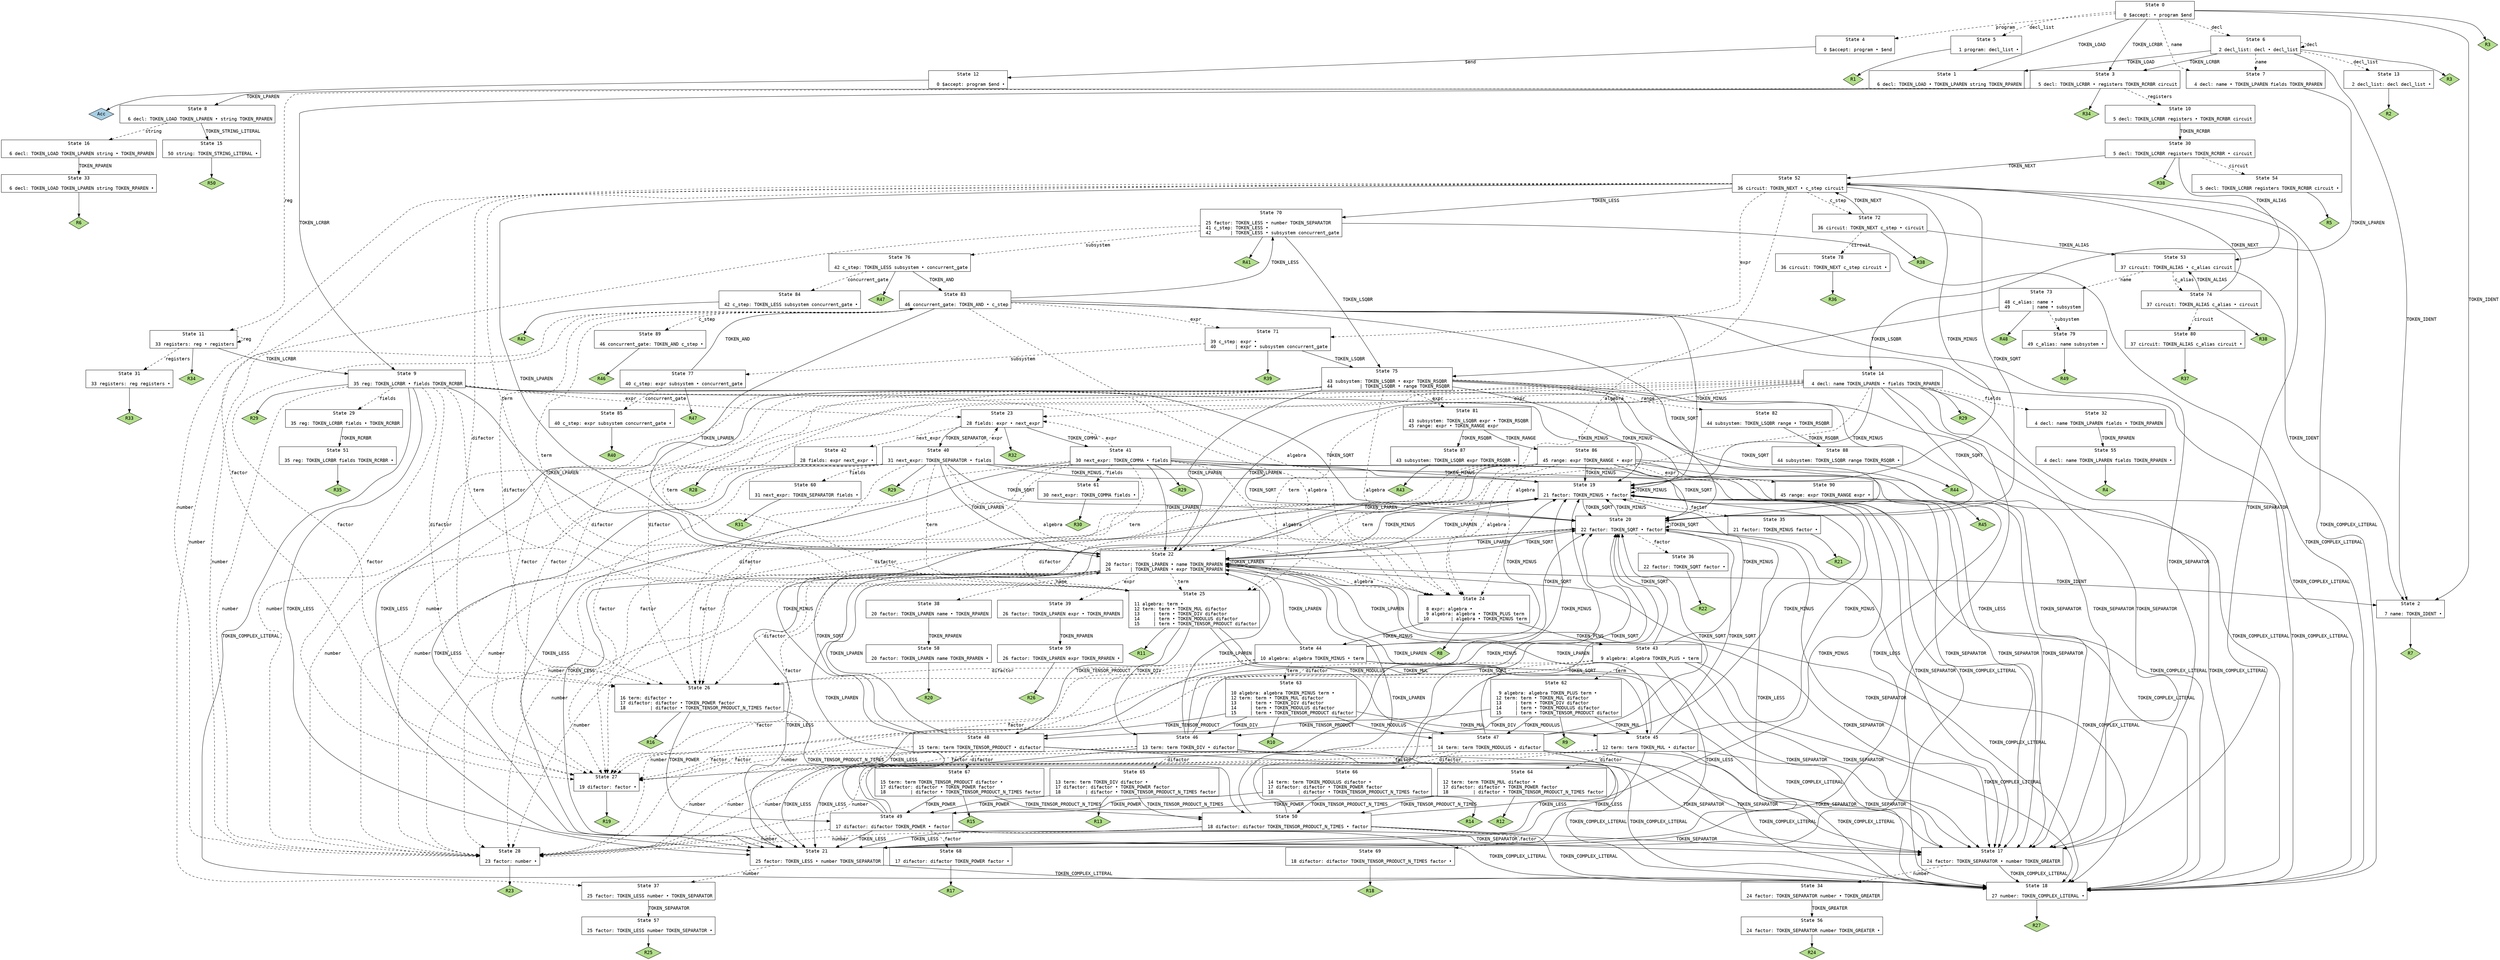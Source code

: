 // Generated by GNU Bison 3.8.2.
// Report bugs to <bug-bison@gnu.org>.
// Home page: <https://www.gnu.org/software/bison/>.

digraph "q_assembly/parser/parser.y"
{
  node [fontname = courier, shape = box, colorscheme = paired6]
  edge [fontname = courier]

  0 [label="State 0\n\l  0 $accept: • program $end\l"]
  0 -> 1 [style=solid label="TOKEN_LOAD"]
  0 -> 2 [style=solid label="TOKEN_IDENT"]
  0 -> 3 [style=solid label="TOKEN_LCRBR"]
  0 -> 4 [style=dashed label="program"]
  0 -> 5 [style=dashed label="decl_list"]
  0 -> 6 [style=dashed label="decl"]
  0 -> 7 [style=dashed label="name"]
  0 -> "0R3" [style=solid]
 "0R3" [label="R3", fillcolor=3, shape=diamond, style=filled]
  1 [label="State 1\n\l  6 decl: TOKEN_LOAD • TOKEN_LPAREN string TOKEN_RPAREN\l"]
  1 -> 8 [style=solid label="TOKEN_LPAREN"]
  2 [label="State 2\n\l  7 name: TOKEN_IDENT •\l"]
  2 -> "2R7" [style=solid]
 "2R7" [label="R7", fillcolor=3, shape=diamond, style=filled]
  3 [label="State 3\n\l  5 decl: TOKEN_LCRBR • registers TOKEN_RCRBR circuit\l"]
  3 -> 9 [style=solid label="TOKEN_LCRBR"]
  3 -> 10 [style=dashed label="registers"]
  3 -> 11 [style=dashed label="reg"]
  3 -> "3R34" [style=solid]
 "3R34" [label="R34", fillcolor=3, shape=diamond, style=filled]
  4 [label="State 4\n\l  0 $accept: program • $end\l"]
  4 -> 12 [style=solid label="$end"]
  5 [label="State 5\n\l  1 program: decl_list •\l"]
  5 -> "5R1" [style=solid]
 "5R1" [label="R1", fillcolor=3, shape=diamond, style=filled]
  6 [label="State 6\n\l  2 decl_list: decl • decl_list\l"]
  6 -> 1 [style=solid label="TOKEN_LOAD"]
  6 -> 2 [style=solid label="TOKEN_IDENT"]
  6 -> 3 [style=solid label="TOKEN_LCRBR"]
  6 -> 13 [style=dashed label="decl_list"]
  6 -> 6 [style=dashed label="decl"]
  6 -> 7 [style=dashed label="name"]
  6 -> "6R3" [style=solid]
 "6R3" [label="R3", fillcolor=3, shape=diamond, style=filled]
  7 [label="State 7\n\l  4 decl: name • TOKEN_LPAREN fields TOKEN_RPAREN\l"]
  7 -> 14 [style=solid label="TOKEN_LPAREN"]
  8 [label="State 8\n\l  6 decl: TOKEN_LOAD TOKEN_LPAREN • string TOKEN_RPAREN\l"]
  8 -> 15 [style=solid label="TOKEN_STRING_LITERAL"]
  8 -> 16 [style=dashed label="string"]
  9 [label="State 9\n\l 35 reg: TOKEN_LCRBR • fields TOKEN_RCRBR\l"]
  9 -> 17 [style=solid label="TOKEN_SEPARATOR"]
  9 -> 18 [style=solid label="TOKEN_COMPLEX_LITERAL"]
  9 -> 19 [style=solid label="TOKEN_MINUS"]
  9 -> 20 [style=solid label="TOKEN_SQRT"]
  9 -> 21 [style=solid label="TOKEN_LESS"]
  9 -> 22 [style=solid label="TOKEN_LPAREN"]
  9 -> 23 [style=dashed label="expr"]
  9 -> 24 [style=dashed label="algebra"]
  9 -> 25 [style=dashed label="term"]
  9 -> 26 [style=dashed label="difactor"]
  9 -> 27 [style=dashed label="factor"]
  9 -> 28 [style=dashed label="number"]
  9 -> 29 [style=dashed label="fields"]
  9 -> "9R29" [style=solid]
 "9R29" [label="R29", fillcolor=3, shape=diamond, style=filled]
  10 [label="State 10\n\l  5 decl: TOKEN_LCRBR registers • TOKEN_RCRBR circuit\l"]
  10 -> 30 [style=solid label="TOKEN_RCRBR"]
  11 [label="State 11\n\l 33 registers: reg • registers\l"]
  11 -> 9 [style=solid label="TOKEN_LCRBR"]
  11 -> 31 [style=dashed label="registers"]
  11 -> 11 [style=dashed label="reg"]
  11 -> "11R34" [style=solid]
 "11R34" [label="R34", fillcolor=3, shape=diamond, style=filled]
  12 [label="State 12\n\l  0 $accept: program $end •\l"]
  12 -> "12R0" [style=solid]
 "12R0" [label="Acc", fillcolor=1, shape=diamond, style=filled]
  13 [label="State 13\n\l  2 decl_list: decl decl_list •\l"]
  13 -> "13R2" [style=solid]
 "13R2" [label="R2", fillcolor=3, shape=diamond, style=filled]
  14 [label="State 14\n\l  4 decl: name TOKEN_LPAREN • fields TOKEN_RPAREN\l"]
  14 -> 17 [style=solid label="TOKEN_SEPARATOR"]
  14 -> 18 [style=solid label="TOKEN_COMPLEX_LITERAL"]
  14 -> 19 [style=solid label="TOKEN_MINUS"]
  14 -> 20 [style=solid label="TOKEN_SQRT"]
  14 -> 21 [style=solid label="TOKEN_LESS"]
  14 -> 22 [style=solid label="TOKEN_LPAREN"]
  14 -> 23 [style=dashed label="expr"]
  14 -> 24 [style=dashed label="algebra"]
  14 -> 25 [style=dashed label="term"]
  14 -> 26 [style=dashed label="difactor"]
  14 -> 27 [style=dashed label="factor"]
  14 -> 28 [style=dashed label="number"]
  14 -> 32 [style=dashed label="fields"]
  14 -> "14R29" [style=solid]
 "14R29" [label="R29", fillcolor=3, shape=diamond, style=filled]
  15 [label="State 15\n\l 50 string: TOKEN_STRING_LITERAL •\l"]
  15 -> "15R50" [style=solid]
 "15R50" [label="R50", fillcolor=3, shape=diamond, style=filled]
  16 [label="State 16\n\l  6 decl: TOKEN_LOAD TOKEN_LPAREN string • TOKEN_RPAREN\l"]
  16 -> 33 [style=solid label="TOKEN_RPAREN"]
  17 [label="State 17\n\l 24 factor: TOKEN_SEPARATOR • number TOKEN_GREATER\l"]
  17 -> 18 [style=solid label="TOKEN_COMPLEX_LITERAL"]
  17 -> 34 [style=dashed label="number"]
  18 [label="State 18\n\l 27 number: TOKEN_COMPLEX_LITERAL •\l"]
  18 -> "18R27" [style=solid]
 "18R27" [label="R27", fillcolor=3, shape=diamond, style=filled]
  19 [label="State 19\n\l 21 factor: TOKEN_MINUS • factor\l"]
  19 -> 17 [style=solid label="TOKEN_SEPARATOR"]
  19 -> 18 [style=solid label="TOKEN_COMPLEX_LITERAL"]
  19 -> 19 [style=solid label="TOKEN_MINUS"]
  19 -> 20 [style=solid label="TOKEN_SQRT"]
  19 -> 21 [style=solid label="TOKEN_LESS"]
  19 -> 22 [style=solid label="TOKEN_LPAREN"]
  19 -> 35 [style=dashed label="factor"]
  19 -> 28 [style=dashed label="number"]
  20 [label="State 20\n\l 22 factor: TOKEN_SQRT • factor\l"]
  20 -> 17 [style=solid label="TOKEN_SEPARATOR"]
  20 -> 18 [style=solid label="TOKEN_COMPLEX_LITERAL"]
  20 -> 19 [style=solid label="TOKEN_MINUS"]
  20 -> 20 [style=solid label="TOKEN_SQRT"]
  20 -> 21 [style=solid label="TOKEN_LESS"]
  20 -> 22 [style=solid label="TOKEN_LPAREN"]
  20 -> 36 [style=dashed label="factor"]
  20 -> 28 [style=dashed label="number"]
  21 [label="State 21\n\l 25 factor: TOKEN_LESS • number TOKEN_SEPARATOR\l"]
  21 -> 18 [style=solid label="TOKEN_COMPLEX_LITERAL"]
  21 -> 37 [style=dashed label="number"]
  22 [label="State 22\n\l 20 factor: TOKEN_LPAREN • name TOKEN_RPAREN\l 26       | TOKEN_LPAREN • expr TOKEN_RPAREN\l"]
  22 -> 17 [style=solid label="TOKEN_SEPARATOR"]
  22 -> 18 [style=solid label="TOKEN_COMPLEX_LITERAL"]
  22 -> 2 [style=solid label="TOKEN_IDENT"]
  22 -> 19 [style=solid label="TOKEN_MINUS"]
  22 -> 20 [style=solid label="TOKEN_SQRT"]
  22 -> 21 [style=solid label="TOKEN_LESS"]
  22 -> 22 [style=solid label="TOKEN_LPAREN"]
  22 -> 38 [style=dashed label="name"]
  22 -> 39 [style=dashed label="expr"]
  22 -> 24 [style=dashed label="algebra"]
  22 -> 25 [style=dashed label="term"]
  22 -> 26 [style=dashed label="difactor"]
  22 -> 27 [style=dashed label="factor"]
  22 -> 28 [style=dashed label="number"]
  23 [label="State 23\n\l 28 fields: expr • next_expr\l"]
  23 -> 40 [style=solid label="TOKEN_SEPARATOR"]
  23 -> 41 [style=solid label="TOKEN_COMMA"]
  23 -> 42 [style=dashed label="next_expr"]
  23 -> "23R32" [style=solid]
 "23R32" [label="R32", fillcolor=3, shape=diamond, style=filled]
  24 [label="State 24\n\l  8 expr: algebra •\l  9 algebra: algebra • TOKEN_PLUS term\l 10        | algebra • TOKEN_MINUS term\l"]
  24 -> 43 [style=solid label="TOKEN_PLUS"]
  24 -> 44 [style=solid label="TOKEN_MINUS"]
  24 -> "24R8" [style=solid]
 "24R8" [label="R8", fillcolor=3, shape=diamond, style=filled]
  25 [label="State 25\n\l 11 algebra: term •\l 12 term: term • TOKEN_MUL difactor\l 13     | term • TOKEN_DIV difactor\l 14     | term • TOKEN_MODULUS difactor\l 15     | term • TOKEN_TENSOR_PRODUCT difactor\l"]
  25 -> 45 [style=solid label="TOKEN_MUL"]
  25 -> 46 [style=solid label="TOKEN_DIV"]
  25 -> 47 [style=solid label="TOKEN_MODULUS"]
  25 -> 48 [style=solid label="TOKEN_TENSOR_PRODUCT"]
  25 -> "25R11" [style=solid]
 "25R11" [label="R11", fillcolor=3, shape=diamond, style=filled]
  26 [label="State 26\n\l 16 term: difactor •\l 17 difactor: difactor • TOKEN_POWER factor\l 18         | difactor • TOKEN_TENSOR_PRODUCT_N_TIMES factor\l"]
  26 -> 49 [style=solid label="TOKEN_POWER"]
  26 -> 50 [style=solid label="TOKEN_TENSOR_PRODUCT_N_TIMES"]
  26 -> "26R16" [style=solid]
 "26R16" [label="R16", fillcolor=3, shape=diamond, style=filled]
  27 [label="State 27\n\l 19 difactor: factor •\l"]
  27 -> "27R19" [style=solid]
 "27R19" [label="R19", fillcolor=3, shape=diamond, style=filled]
  28 [label="State 28\n\l 23 factor: number •\l"]
  28 -> "28R23" [style=solid]
 "28R23" [label="R23", fillcolor=3, shape=diamond, style=filled]
  29 [label="State 29\n\l 35 reg: TOKEN_LCRBR fields • TOKEN_RCRBR\l"]
  29 -> 51 [style=solid label="TOKEN_RCRBR"]
  30 [label="State 30\n\l  5 decl: TOKEN_LCRBR registers TOKEN_RCRBR • circuit\l"]
  30 -> 52 [style=solid label="TOKEN_NEXT"]
  30 -> 53 [style=solid label="TOKEN_ALIAS"]
  30 -> 54 [style=dashed label="circuit"]
  30 -> "30R38" [style=solid]
 "30R38" [label="R38", fillcolor=3, shape=diamond, style=filled]
  31 [label="State 31\n\l 33 registers: reg registers •\l"]
  31 -> "31R33" [style=solid]
 "31R33" [label="R33", fillcolor=3, shape=diamond, style=filled]
  32 [label="State 32\n\l  4 decl: name TOKEN_LPAREN fields • TOKEN_RPAREN\l"]
  32 -> 55 [style=solid label="TOKEN_RPAREN"]
  33 [label="State 33\n\l  6 decl: TOKEN_LOAD TOKEN_LPAREN string TOKEN_RPAREN •\l"]
  33 -> "33R6" [style=solid]
 "33R6" [label="R6", fillcolor=3, shape=diamond, style=filled]
  34 [label="State 34\n\l 24 factor: TOKEN_SEPARATOR number • TOKEN_GREATER\l"]
  34 -> 56 [style=solid label="TOKEN_GREATER"]
  35 [label="State 35\n\l 21 factor: TOKEN_MINUS factor •\l"]
  35 -> "35R21" [style=solid]
 "35R21" [label="R21", fillcolor=3, shape=diamond, style=filled]
  36 [label="State 36\n\l 22 factor: TOKEN_SQRT factor •\l"]
  36 -> "36R22" [style=solid]
 "36R22" [label="R22", fillcolor=3, shape=diamond, style=filled]
  37 [label="State 37\n\l 25 factor: TOKEN_LESS number • TOKEN_SEPARATOR\l"]
  37 -> 57 [style=solid label="TOKEN_SEPARATOR"]
  38 [label="State 38\n\l 20 factor: TOKEN_LPAREN name • TOKEN_RPAREN\l"]
  38 -> 58 [style=solid label="TOKEN_RPAREN"]
  39 [label="State 39\n\l 26 factor: TOKEN_LPAREN expr • TOKEN_RPAREN\l"]
  39 -> 59 [style=solid label="TOKEN_RPAREN"]
  40 [label="State 40\n\l 31 next_expr: TOKEN_SEPARATOR • fields\l"]
  40 -> 17 [style=solid label="TOKEN_SEPARATOR"]
  40 -> 18 [style=solid label="TOKEN_COMPLEX_LITERAL"]
  40 -> 19 [style=solid label="TOKEN_MINUS"]
  40 -> 20 [style=solid label="TOKEN_SQRT"]
  40 -> 21 [style=solid label="TOKEN_LESS"]
  40 -> 22 [style=solid label="TOKEN_LPAREN"]
  40 -> 23 [style=dashed label="expr"]
  40 -> 24 [style=dashed label="algebra"]
  40 -> 25 [style=dashed label="term"]
  40 -> 26 [style=dashed label="difactor"]
  40 -> 27 [style=dashed label="factor"]
  40 -> 28 [style=dashed label="number"]
  40 -> 60 [style=dashed label="fields"]
  40 -> "40R29" [style=solid]
 "40R29" [label="R29", fillcolor=3, shape=diamond, style=filled]
  41 [label="State 41\n\l 30 next_expr: TOKEN_COMMA • fields\l"]
  41 -> 17 [style=solid label="TOKEN_SEPARATOR"]
  41 -> 18 [style=solid label="TOKEN_COMPLEX_LITERAL"]
  41 -> 19 [style=solid label="TOKEN_MINUS"]
  41 -> 20 [style=solid label="TOKEN_SQRT"]
  41 -> 21 [style=solid label="TOKEN_LESS"]
  41 -> 22 [style=solid label="TOKEN_LPAREN"]
  41 -> 23 [style=dashed label="expr"]
  41 -> 24 [style=dashed label="algebra"]
  41 -> 25 [style=dashed label="term"]
  41 -> 26 [style=dashed label="difactor"]
  41 -> 27 [style=dashed label="factor"]
  41 -> 28 [style=dashed label="number"]
  41 -> 61 [style=dashed label="fields"]
  41 -> "41R29" [style=solid]
 "41R29" [label="R29", fillcolor=3, shape=diamond, style=filled]
  42 [label="State 42\n\l 28 fields: expr next_expr •\l"]
  42 -> "42R28" [style=solid]
 "42R28" [label="R28", fillcolor=3, shape=diamond, style=filled]
  43 [label="State 43\n\l  9 algebra: algebra TOKEN_PLUS • term\l"]
  43 -> 17 [style=solid label="TOKEN_SEPARATOR"]
  43 -> 18 [style=solid label="TOKEN_COMPLEX_LITERAL"]
  43 -> 19 [style=solid label="TOKEN_MINUS"]
  43 -> 20 [style=solid label="TOKEN_SQRT"]
  43 -> 21 [style=solid label="TOKEN_LESS"]
  43 -> 22 [style=solid label="TOKEN_LPAREN"]
  43 -> 62 [style=dashed label="term"]
  43 -> 26 [style=dashed label="difactor"]
  43 -> 27 [style=dashed label="factor"]
  43 -> 28 [style=dashed label="number"]
  44 [label="State 44\n\l 10 algebra: algebra TOKEN_MINUS • term\l"]
  44 -> 17 [style=solid label="TOKEN_SEPARATOR"]
  44 -> 18 [style=solid label="TOKEN_COMPLEX_LITERAL"]
  44 -> 19 [style=solid label="TOKEN_MINUS"]
  44 -> 20 [style=solid label="TOKEN_SQRT"]
  44 -> 21 [style=solid label="TOKEN_LESS"]
  44 -> 22 [style=solid label="TOKEN_LPAREN"]
  44 -> 63 [style=dashed label="term"]
  44 -> 26 [style=dashed label="difactor"]
  44 -> 27 [style=dashed label="factor"]
  44 -> 28 [style=dashed label="number"]
  45 [label="State 45\n\l 12 term: term TOKEN_MUL • difactor\l"]
  45 -> 17 [style=solid label="TOKEN_SEPARATOR"]
  45 -> 18 [style=solid label="TOKEN_COMPLEX_LITERAL"]
  45 -> 19 [style=solid label="TOKEN_MINUS"]
  45 -> 20 [style=solid label="TOKEN_SQRT"]
  45 -> 21 [style=solid label="TOKEN_LESS"]
  45 -> 22 [style=solid label="TOKEN_LPAREN"]
  45 -> 64 [style=dashed label="difactor"]
  45 -> 27 [style=dashed label="factor"]
  45 -> 28 [style=dashed label="number"]
  46 [label="State 46\n\l 13 term: term TOKEN_DIV • difactor\l"]
  46 -> 17 [style=solid label="TOKEN_SEPARATOR"]
  46 -> 18 [style=solid label="TOKEN_COMPLEX_LITERAL"]
  46 -> 19 [style=solid label="TOKEN_MINUS"]
  46 -> 20 [style=solid label="TOKEN_SQRT"]
  46 -> 21 [style=solid label="TOKEN_LESS"]
  46 -> 22 [style=solid label="TOKEN_LPAREN"]
  46 -> 65 [style=dashed label="difactor"]
  46 -> 27 [style=dashed label="factor"]
  46 -> 28 [style=dashed label="number"]
  47 [label="State 47\n\l 14 term: term TOKEN_MODULUS • difactor\l"]
  47 -> 17 [style=solid label="TOKEN_SEPARATOR"]
  47 -> 18 [style=solid label="TOKEN_COMPLEX_LITERAL"]
  47 -> 19 [style=solid label="TOKEN_MINUS"]
  47 -> 20 [style=solid label="TOKEN_SQRT"]
  47 -> 21 [style=solid label="TOKEN_LESS"]
  47 -> 22 [style=solid label="TOKEN_LPAREN"]
  47 -> 66 [style=dashed label="difactor"]
  47 -> 27 [style=dashed label="factor"]
  47 -> 28 [style=dashed label="number"]
  48 [label="State 48\n\l 15 term: term TOKEN_TENSOR_PRODUCT • difactor\l"]
  48 -> 17 [style=solid label="TOKEN_SEPARATOR"]
  48 -> 18 [style=solid label="TOKEN_COMPLEX_LITERAL"]
  48 -> 19 [style=solid label="TOKEN_MINUS"]
  48 -> 20 [style=solid label="TOKEN_SQRT"]
  48 -> 21 [style=solid label="TOKEN_LESS"]
  48 -> 22 [style=solid label="TOKEN_LPAREN"]
  48 -> 67 [style=dashed label="difactor"]
  48 -> 27 [style=dashed label="factor"]
  48 -> 28 [style=dashed label="number"]
  49 [label="State 49\n\l 17 difactor: difactor TOKEN_POWER • factor\l"]
  49 -> 17 [style=solid label="TOKEN_SEPARATOR"]
  49 -> 18 [style=solid label="TOKEN_COMPLEX_LITERAL"]
  49 -> 19 [style=solid label="TOKEN_MINUS"]
  49 -> 20 [style=solid label="TOKEN_SQRT"]
  49 -> 21 [style=solid label="TOKEN_LESS"]
  49 -> 22 [style=solid label="TOKEN_LPAREN"]
  49 -> 68 [style=dashed label="factor"]
  49 -> 28 [style=dashed label="number"]
  50 [label="State 50\n\l 18 difactor: difactor TOKEN_TENSOR_PRODUCT_N_TIMES • factor\l"]
  50 -> 17 [style=solid label="TOKEN_SEPARATOR"]
  50 -> 18 [style=solid label="TOKEN_COMPLEX_LITERAL"]
  50 -> 19 [style=solid label="TOKEN_MINUS"]
  50 -> 20 [style=solid label="TOKEN_SQRT"]
  50 -> 21 [style=solid label="TOKEN_LESS"]
  50 -> 22 [style=solid label="TOKEN_LPAREN"]
  50 -> 69 [style=dashed label="factor"]
  50 -> 28 [style=dashed label="number"]
  51 [label="State 51\n\l 35 reg: TOKEN_LCRBR fields TOKEN_RCRBR •\l"]
  51 -> "51R35" [style=solid]
 "51R35" [label="R35", fillcolor=3, shape=diamond, style=filled]
  52 [label="State 52\n\l 36 circuit: TOKEN_NEXT • c_step circuit\l"]
  52 -> 17 [style=solid label="TOKEN_SEPARATOR"]
  52 -> 18 [style=solid label="TOKEN_COMPLEX_LITERAL"]
  52 -> 19 [style=solid label="TOKEN_MINUS"]
  52 -> 20 [style=solid label="TOKEN_SQRT"]
  52 -> 70 [style=solid label="TOKEN_LESS"]
  52 -> 22 [style=solid label="TOKEN_LPAREN"]
  52 -> 71 [style=dashed label="expr"]
  52 -> 24 [style=dashed label="algebra"]
  52 -> 25 [style=dashed label="term"]
  52 -> 26 [style=dashed label="difactor"]
  52 -> 27 [style=dashed label="factor"]
  52 -> 28 [style=dashed label="number"]
  52 -> 72 [style=dashed label="c_step"]
  53 [label="State 53\n\l 37 circuit: TOKEN_ALIAS • c_alias circuit\l"]
  53 -> 2 [style=solid label="TOKEN_IDENT"]
  53 -> 73 [style=dashed label="name"]
  53 -> 74 [style=dashed label="c_alias"]
  54 [label="State 54\n\l  5 decl: TOKEN_LCRBR registers TOKEN_RCRBR circuit •\l"]
  54 -> "54R5" [style=solid]
 "54R5" [label="R5", fillcolor=3, shape=diamond, style=filled]
  55 [label="State 55\n\l  4 decl: name TOKEN_LPAREN fields TOKEN_RPAREN •\l"]
  55 -> "55R4" [style=solid]
 "55R4" [label="R4", fillcolor=3, shape=diamond, style=filled]
  56 [label="State 56\n\l 24 factor: TOKEN_SEPARATOR number TOKEN_GREATER •\l"]
  56 -> "56R24" [style=solid]
 "56R24" [label="R24", fillcolor=3, shape=diamond, style=filled]
  57 [label="State 57\n\l 25 factor: TOKEN_LESS number TOKEN_SEPARATOR •\l"]
  57 -> "57R25" [style=solid]
 "57R25" [label="R25", fillcolor=3, shape=diamond, style=filled]
  58 [label="State 58\n\l 20 factor: TOKEN_LPAREN name TOKEN_RPAREN •\l"]
  58 -> "58R20" [style=solid]
 "58R20" [label="R20", fillcolor=3, shape=diamond, style=filled]
  59 [label="State 59\n\l 26 factor: TOKEN_LPAREN expr TOKEN_RPAREN •\l"]
  59 -> "59R26" [style=solid]
 "59R26" [label="R26", fillcolor=3, shape=diamond, style=filled]
  60 [label="State 60\n\l 31 next_expr: TOKEN_SEPARATOR fields •\l"]
  60 -> "60R31" [style=solid]
 "60R31" [label="R31", fillcolor=3, shape=diamond, style=filled]
  61 [label="State 61\n\l 30 next_expr: TOKEN_COMMA fields •\l"]
  61 -> "61R30" [style=solid]
 "61R30" [label="R30", fillcolor=3, shape=diamond, style=filled]
  62 [label="State 62\n\l  9 algebra: algebra TOKEN_PLUS term •\l 12 term: term • TOKEN_MUL difactor\l 13     | term • TOKEN_DIV difactor\l 14     | term • TOKEN_MODULUS difactor\l 15     | term • TOKEN_TENSOR_PRODUCT difactor\l"]
  62 -> 45 [style=solid label="TOKEN_MUL"]
  62 -> 46 [style=solid label="TOKEN_DIV"]
  62 -> 47 [style=solid label="TOKEN_MODULUS"]
  62 -> 48 [style=solid label="TOKEN_TENSOR_PRODUCT"]
  62 -> "62R9" [style=solid]
 "62R9" [label="R9", fillcolor=3, shape=diamond, style=filled]
  63 [label="State 63\n\l 10 algebra: algebra TOKEN_MINUS term •\l 12 term: term • TOKEN_MUL difactor\l 13     | term • TOKEN_DIV difactor\l 14     | term • TOKEN_MODULUS difactor\l 15     | term • TOKEN_TENSOR_PRODUCT difactor\l"]
  63 -> 45 [style=solid label="TOKEN_MUL"]
  63 -> 46 [style=solid label="TOKEN_DIV"]
  63 -> 47 [style=solid label="TOKEN_MODULUS"]
  63 -> 48 [style=solid label="TOKEN_TENSOR_PRODUCT"]
  63 -> "63R10" [style=solid]
 "63R10" [label="R10", fillcolor=3, shape=diamond, style=filled]
  64 [label="State 64\n\l 12 term: term TOKEN_MUL difactor •\l 17 difactor: difactor • TOKEN_POWER factor\l 18         | difactor • TOKEN_TENSOR_PRODUCT_N_TIMES factor\l"]
  64 -> 49 [style=solid label="TOKEN_POWER"]
  64 -> 50 [style=solid label="TOKEN_TENSOR_PRODUCT_N_TIMES"]
  64 -> "64R12" [style=solid]
 "64R12" [label="R12", fillcolor=3, shape=diamond, style=filled]
  65 [label="State 65\n\l 13 term: term TOKEN_DIV difactor •\l 17 difactor: difactor • TOKEN_POWER factor\l 18         | difactor • TOKEN_TENSOR_PRODUCT_N_TIMES factor\l"]
  65 -> 49 [style=solid label="TOKEN_POWER"]
  65 -> 50 [style=solid label="TOKEN_TENSOR_PRODUCT_N_TIMES"]
  65 -> "65R13" [style=solid]
 "65R13" [label="R13", fillcolor=3, shape=diamond, style=filled]
  66 [label="State 66\n\l 14 term: term TOKEN_MODULUS difactor •\l 17 difactor: difactor • TOKEN_POWER factor\l 18         | difactor • TOKEN_TENSOR_PRODUCT_N_TIMES factor\l"]
  66 -> 49 [style=solid label="TOKEN_POWER"]
  66 -> 50 [style=solid label="TOKEN_TENSOR_PRODUCT_N_TIMES"]
  66 -> "66R14" [style=solid]
 "66R14" [label="R14", fillcolor=3, shape=diamond, style=filled]
  67 [label="State 67\n\l 15 term: term TOKEN_TENSOR_PRODUCT difactor •\l 17 difactor: difactor • TOKEN_POWER factor\l 18         | difactor • TOKEN_TENSOR_PRODUCT_N_TIMES factor\l"]
  67 -> 49 [style=solid label="TOKEN_POWER"]
  67 -> 50 [style=solid label="TOKEN_TENSOR_PRODUCT_N_TIMES"]
  67 -> "67R15" [style=solid]
 "67R15" [label="R15", fillcolor=3, shape=diamond, style=filled]
  68 [label="State 68\n\l 17 difactor: difactor TOKEN_POWER factor •\l"]
  68 -> "68R17" [style=solid]
 "68R17" [label="R17", fillcolor=3, shape=diamond, style=filled]
  69 [label="State 69\n\l 18 difactor: difactor TOKEN_TENSOR_PRODUCT_N_TIMES factor •\l"]
  69 -> "69R18" [style=solid]
 "69R18" [label="R18", fillcolor=3, shape=diamond, style=filled]
  70 [label="State 70\n\l 25 factor: TOKEN_LESS • number TOKEN_SEPARATOR\l 41 c_step: TOKEN_LESS •\l 42       | TOKEN_LESS • subsystem concurrent_gate\l"]
  70 -> 18 [style=solid label="TOKEN_COMPLEX_LITERAL"]
  70 -> 75 [style=solid label="TOKEN_LSQBR"]
  70 -> 37 [style=dashed label="number"]
  70 -> 76 [style=dashed label="subsystem"]
  70 -> "70R41" [style=solid]
 "70R41" [label="R41", fillcolor=3, shape=diamond, style=filled]
  71 [label="State 71\n\l 39 c_step: expr •\l 40       | expr • subsystem concurrent_gate\l"]
  71 -> 75 [style=solid label="TOKEN_LSQBR"]
  71 -> 77 [style=dashed label="subsystem"]
  71 -> "71R39" [style=solid]
 "71R39" [label="R39", fillcolor=3, shape=diamond, style=filled]
  72 [label="State 72\n\l 36 circuit: TOKEN_NEXT c_step • circuit\l"]
  72 -> 52 [style=solid label="TOKEN_NEXT"]
  72 -> 53 [style=solid label="TOKEN_ALIAS"]
  72 -> 78 [style=dashed label="circuit"]
  72 -> "72R38" [style=solid]
 "72R38" [label="R38", fillcolor=3, shape=diamond, style=filled]
  73 [label="State 73\n\l 48 c_alias: name •\l 49        | name • subsystem\l"]
  73 -> 75 [style=solid label="TOKEN_LSQBR"]
  73 -> 79 [style=dashed label="subsystem"]
  73 -> "73R48" [style=solid]
 "73R48" [label="R48", fillcolor=3, shape=diamond, style=filled]
  74 [label="State 74\n\l 37 circuit: TOKEN_ALIAS c_alias • circuit\l"]
  74 -> 52 [style=solid label="TOKEN_NEXT"]
  74 -> 53 [style=solid label="TOKEN_ALIAS"]
  74 -> 80 [style=dashed label="circuit"]
  74 -> "74R38" [style=solid]
 "74R38" [label="R38", fillcolor=3, shape=diamond, style=filled]
  75 [label="State 75\n\l 43 subsystem: TOKEN_LSQBR • expr TOKEN_RSQBR\l 44          | TOKEN_LSQBR • range TOKEN_RSQBR\l"]
  75 -> 17 [style=solid label="TOKEN_SEPARATOR"]
  75 -> 18 [style=solid label="TOKEN_COMPLEX_LITERAL"]
  75 -> 19 [style=solid label="TOKEN_MINUS"]
  75 -> 20 [style=solid label="TOKEN_SQRT"]
  75 -> 21 [style=solid label="TOKEN_LESS"]
  75 -> 22 [style=solid label="TOKEN_LPAREN"]
  75 -> 81 [style=dashed label="expr"]
  75 -> 24 [style=dashed label="algebra"]
  75 -> 25 [style=dashed label="term"]
  75 -> 26 [style=dashed label="difactor"]
  75 -> 27 [style=dashed label="factor"]
  75 -> 28 [style=dashed label="number"]
  75 -> 82 [style=dashed label="range"]
  76 [label="State 76\n\l 42 c_step: TOKEN_LESS subsystem • concurrent_gate\l"]
  76 -> 83 [style=solid label="TOKEN_AND"]
  76 -> 84 [style=dashed label="concurrent_gate"]
  76 -> "76R47" [style=solid]
 "76R47" [label="R47", fillcolor=3, shape=diamond, style=filled]
  77 [label="State 77\n\l 40 c_step: expr subsystem • concurrent_gate\l"]
  77 -> 83 [style=solid label="TOKEN_AND"]
  77 -> 85 [style=dashed label="concurrent_gate"]
  77 -> "77R47" [style=solid]
 "77R47" [label="R47", fillcolor=3, shape=diamond, style=filled]
  78 [label="State 78\n\l 36 circuit: TOKEN_NEXT c_step circuit •\l"]
  78 -> "78R36" [style=solid]
 "78R36" [label="R36", fillcolor=3, shape=diamond, style=filled]
  79 [label="State 79\n\l 49 c_alias: name subsystem •\l"]
  79 -> "79R49" [style=solid]
 "79R49" [label="R49", fillcolor=3, shape=diamond, style=filled]
  80 [label="State 80\n\l 37 circuit: TOKEN_ALIAS c_alias circuit •\l"]
  80 -> "80R37" [style=solid]
 "80R37" [label="R37", fillcolor=3, shape=diamond, style=filled]
  81 [label="State 81\n\l 43 subsystem: TOKEN_LSQBR expr • TOKEN_RSQBR\l 45 range: expr • TOKEN_RANGE expr\l"]
  81 -> 86 [style=solid label="TOKEN_RANGE"]
  81 -> 87 [style=solid label="TOKEN_RSQBR"]
  82 [label="State 82\n\l 44 subsystem: TOKEN_LSQBR range • TOKEN_RSQBR\l"]
  82 -> 88 [style=solid label="TOKEN_RSQBR"]
  83 [label="State 83\n\l 46 concurrent_gate: TOKEN_AND • c_step\l"]
  83 -> 17 [style=solid label="TOKEN_SEPARATOR"]
  83 -> 18 [style=solid label="TOKEN_COMPLEX_LITERAL"]
  83 -> 19 [style=solid label="TOKEN_MINUS"]
  83 -> 20 [style=solid label="TOKEN_SQRT"]
  83 -> 70 [style=solid label="TOKEN_LESS"]
  83 -> 22 [style=solid label="TOKEN_LPAREN"]
  83 -> 71 [style=dashed label="expr"]
  83 -> 24 [style=dashed label="algebra"]
  83 -> 25 [style=dashed label="term"]
  83 -> 26 [style=dashed label="difactor"]
  83 -> 27 [style=dashed label="factor"]
  83 -> 28 [style=dashed label="number"]
  83 -> 89 [style=dashed label="c_step"]
  84 [label="State 84\n\l 42 c_step: TOKEN_LESS subsystem concurrent_gate •\l"]
  84 -> "84R42" [style=solid]
 "84R42" [label="R42", fillcolor=3, shape=diamond, style=filled]
  85 [label="State 85\n\l 40 c_step: expr subsystem concurrent_gate •\l"]
  85 -> "85R40" [style=solid]
 "85R40" [label="R40", fillcolor=3, shape=diamond, style=filled]
  86 [label="State 86\n\l 45 range: expr TOKEN_RANGE • expr\l"]
  86 -> 17 [style=solid label="TOKEN_SEPARATOR"]
  86 -> 18 [style=solid label="TOKEN_COMPLEX_LITERAL"]
  86 -> 19 [style=solid label="TOKEN_MINUS"]
  86 -> 20 [style=solid label="TOKEN_SQRT"]
  86 -> 21 [style=solid label="TOKEN_LESS"]
  86 -> 22 [style=solid label="TOKEN_LPAREN"]
  86 -> 90 [style=dashed label="expr"]
  86 -> 24 [style=dashed label="algebra"]
  86 -> 25 [style=dashed label="term"]
  86 -> 26 [style=dashed label="difactor"]
  86 -> 27 [style=dashed label="factor"]
  86 -> 28 [style=dashed label="number"]
  87 [label="State 87\n\l 43 subsystem: TOKEN_LSQBR expr TOKEN_RSQBR •\l"]
  87 -> "87R43" [style=solid]
 "87R43" [label="R43", fillcolor=3, shape=diamond, style=filled]
  88 [label="State 88\n\l 44 subsystem: TOKEN_LSQBR range TOKEN_RSQBR •\l"]
  88 -> "88R44" [style=solid]
 "88R44" [label="R44", fillcolor=3, shape=diamond, style=filled]
  89 [label="State 89\n\l 46 concurrent_gate: TOKEN_AND c_step •\l"]
  89 -> "89R46" [style=solid]
 "89R46" [label="R46", fillcolor=3, shape=diamond, style=filled]
  90 [label="State 90\n\l 45 range: expr TOKEN_RANGE expr •\l"]
  90 -> "90R45" [style=solid]
 "90R45" [label="R45", fillcolor=3, shape=diamond, style=filled]
}
